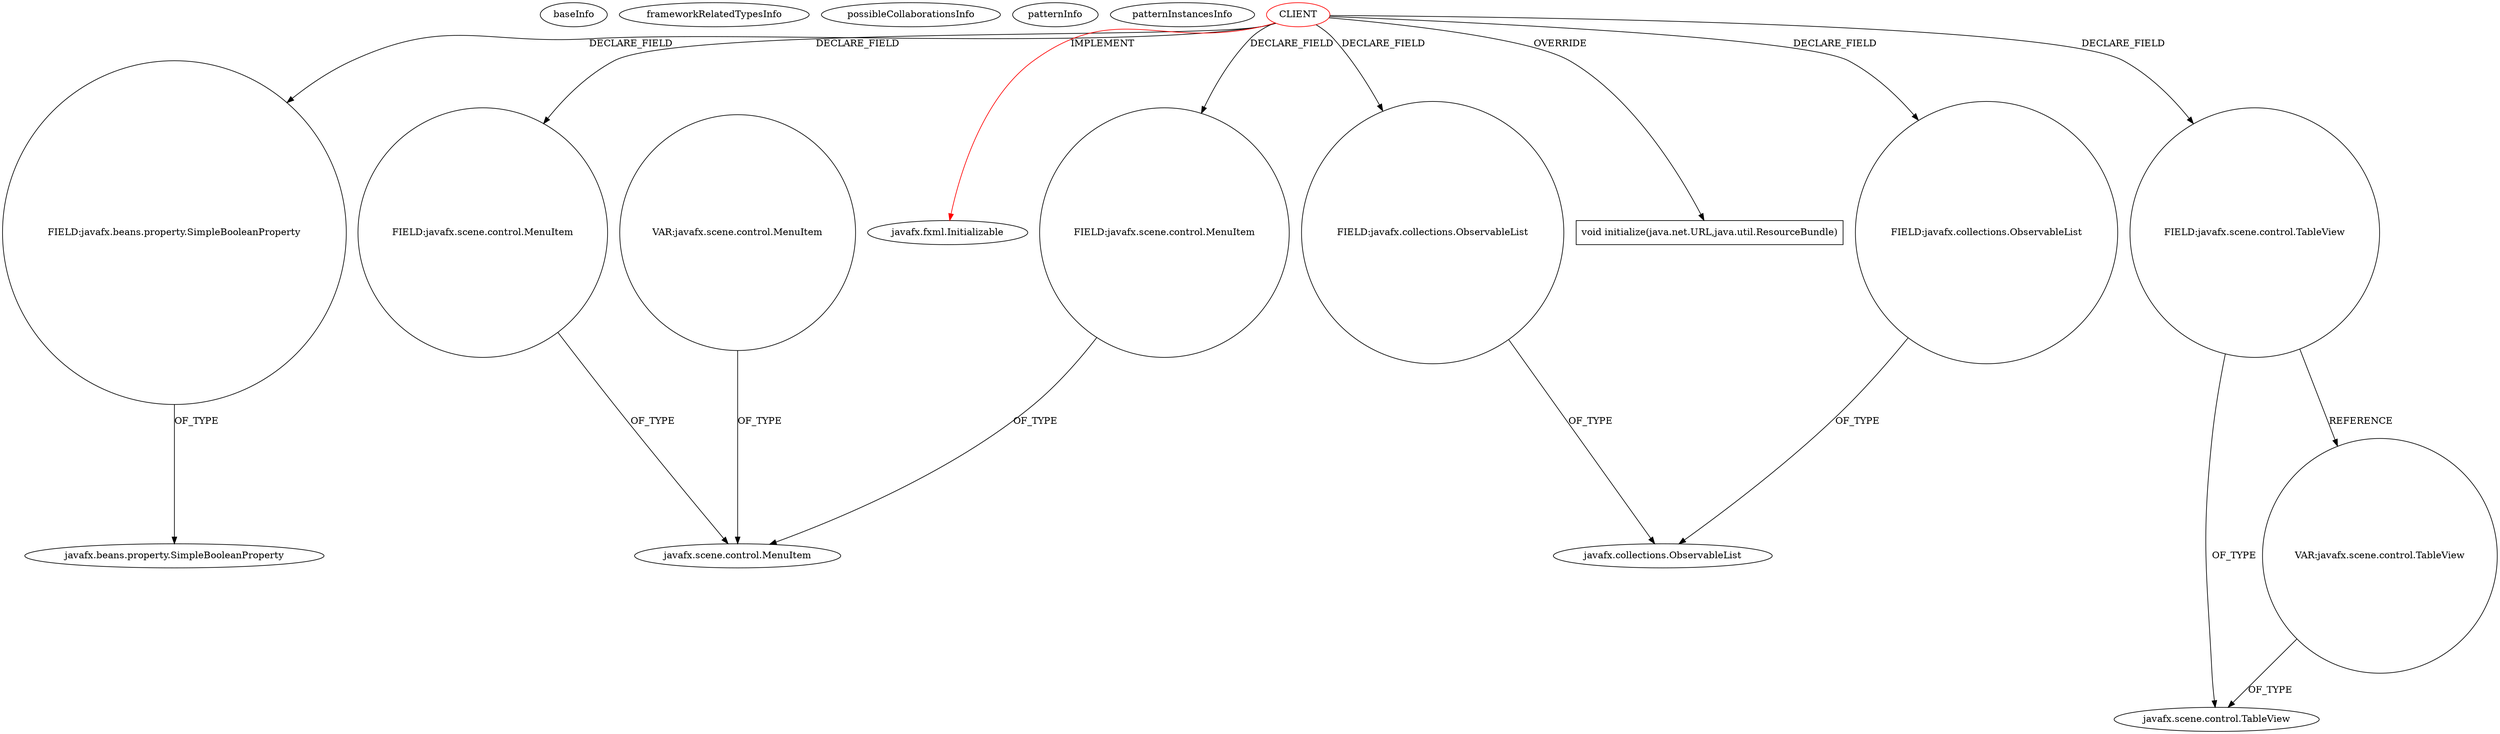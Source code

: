 digraph {
baseInfo[graphId=1793,category="pattern",isAnonymous=false,possibleRelation=false]
frameworkRelatedTypesInfo[0="javafx.fxml.Initializable"]
possibleCollaborationsInfo[]
patternInfo[frequency=2.0,patternRootClient=0]
patternInstancesInfo[0="hock323-eventManager~/hock323-eventManager/EventManager-master/src/eventManager/controller/pokerTournament/BlindsController.java~BlindsController~2976",1="hock323-eventManager~/hock323-eventManager/EventManager-master/src/eventManager/controller/pokerTournament/AnnouncementsController.java~AnnouncementsController~2965"]
28[label="FIELD:javafx.beans.property.SimpleBooleanProperty",vertexType="FIELD_DECLARATION",isFrameworkType=false,shape=circle]
17[label="javafx.beans.property.SimpleBooleanProperty",vertexType="FRAMEWORK_CLASS_TYPE",isFrameworkType=false]
0[label="CLIENT",vertexType="ROOT_CLIENT_CLASS_DECLARATION",isFrameworkType=false,color=red]
18[label="FIELD:javafx.scene.control.MenuItem",vertexType="FIELD_DECLARATION",isFrameworkType=false,shape=circle]
20[label="FIELD:javafx.scene.control.MenuItem",vertexType="FIELD_DECLARATION",isFrameworkType=false,shape=circle]
1[label="javafx.fxml.Initializable",vertexType="FRAMEWORK_INTERFACE_TYPE",isFrameworkType=false]
12[label="FIELD:javafx.collections.ObservableList",vertexType="FIELD_DECLARATION",isFrameworkType=false,shape=circle]
13[label="javafx.collections.ObservableList",vertexType="FRAMEWORK_INTERFACE_TYPE",isFrameworkType=false]
30[label="FIELD:javafx.collections.ObservableList",vertexType="FIELD_DECLARATION",isFrameworkType=false,shape=circle]
19[label="javafx.scene.control.MenuItem",vertexType="FRAMEWORK_CLASS_TYPE",isFrameworkType=false]
32[label="void initialize(java.net.URL,java.util.ResourceBundle)",vertexType="OVERRIDING_METHOD_DECLARATION",isFrameworkType=false,shape=box]
14[label="FIELD:javafx.scene.control.TableView",vertexType="FIELD_DECLARATION",isFrameworkType=false,shape=circle]
15[label="javafx.scene.control.TableView",vertexType="FRAMEWORK_CLASS_TYPE",isFrameworkType=false]
134[label="VAR:javafx.scene.control.TableView",vertexType="VARIABLE_EXPRESION",isFrameworkType=false,shape=circle]
151[label="VAR:javafx.scene.control.MenuItem",vertexType="VARIABLE_EXPRESION",isFrameworkType=false,shape=circle]
0->12[label="DECLARE_FIELD"]
18->19[label="OF_TYPE"]
0->28[label="DECLARE_FIELD"]
0->18[label="DECLARE_FIELD"]
0->30[label="DECLARE_FIELD"]
30->13[label="OF_TYPE"]
14->134[label="REFERENCE"]
0->14[label="DECLARE_FIELD"]
20->19[label="OF_TYPE"]
151->19[label="OF_TYPE"]
12->13[label="OF_TYPE"]
28->17[label="OF_TYPE"]
0->1[label="IMPLEMENT",color=red]
0->20[label="DECLARE_FIELD"]
134->15[label="OF_TYPE"]
0->32[label="OVERRIDE"]
14->15[label="OF_TYPE"]
}
